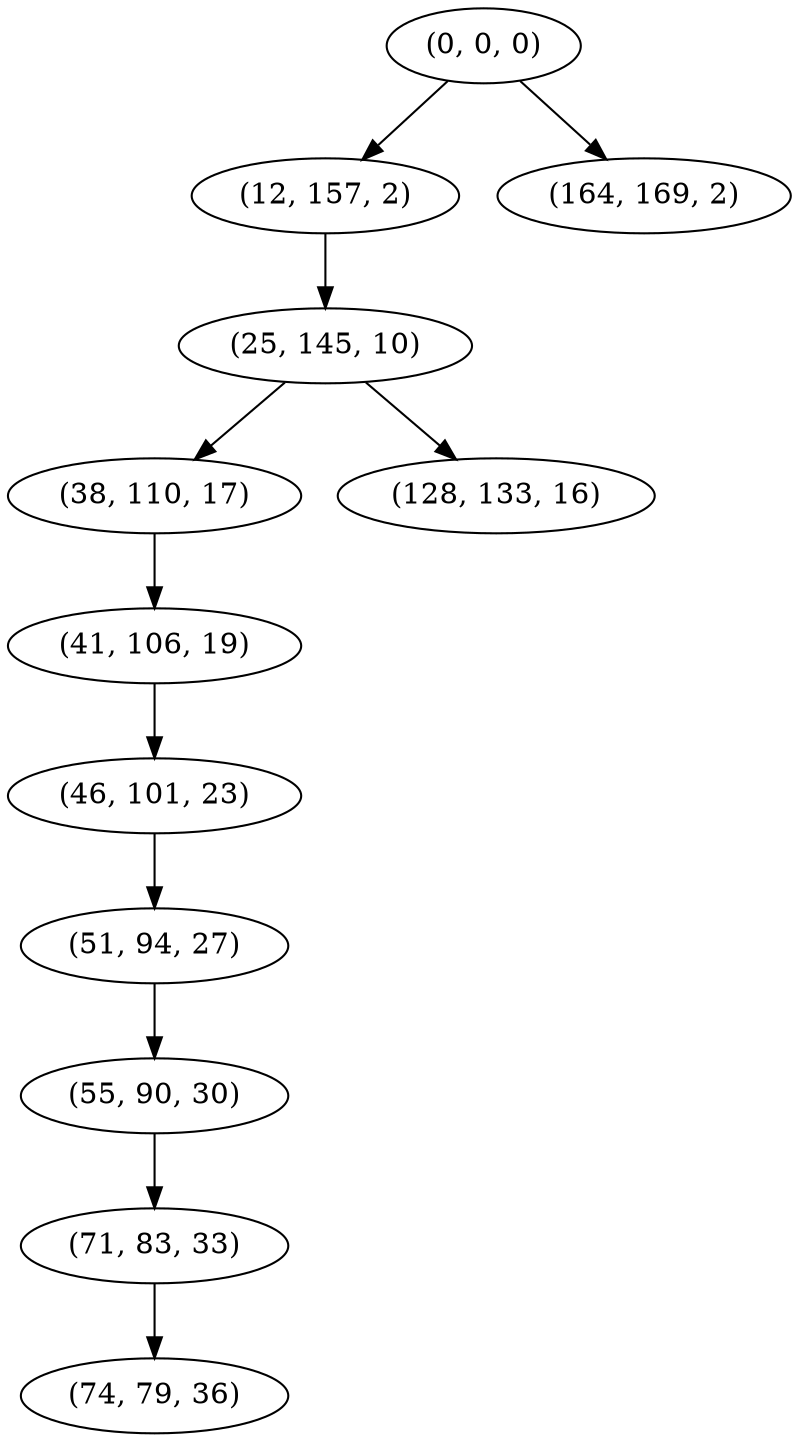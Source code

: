 digraph tree {
    "(0, 0, 0)";
    "(12, 157, 2)";
    "(25, 145, 10)";
    "(38, 110, 17)";
    "(41, 106, 19)";
    "(46, 101, 23)";
    "(51, 94, 27)";
    "(55, 90, 30)";
    "(71, 83, 33)";
    "(74, 79, 36)";
    "(128, 133, 16)";
    "(164, 169, 2)";
    "(0, 0, 0)" -> "(12, 157, 2)";
    "(0, 0, 0)" -> "(164, 169, 2)";
    "(12, 157, 2)" -> "(25, 145, 10)";
    "(25, 145, 10)" -> "(38, 110, 17)";
    "(25, 145, 10)" -> "(128, 133, 16)";
    "(38, 110, 17)" -> "(41, 106, 19)";
    "(41, 106, 19)" -> "(46, 101, 23)";
    "(46, 101, 23)" -> "(51, 94, 27)";
    "(51, 94, 27)" -> "(55, 90, 30)";
    "(55, 90, 30)" -> "(71, 83, 33)";
    "(71, 83, 33)" -> "(74, 79, 36)";
}
